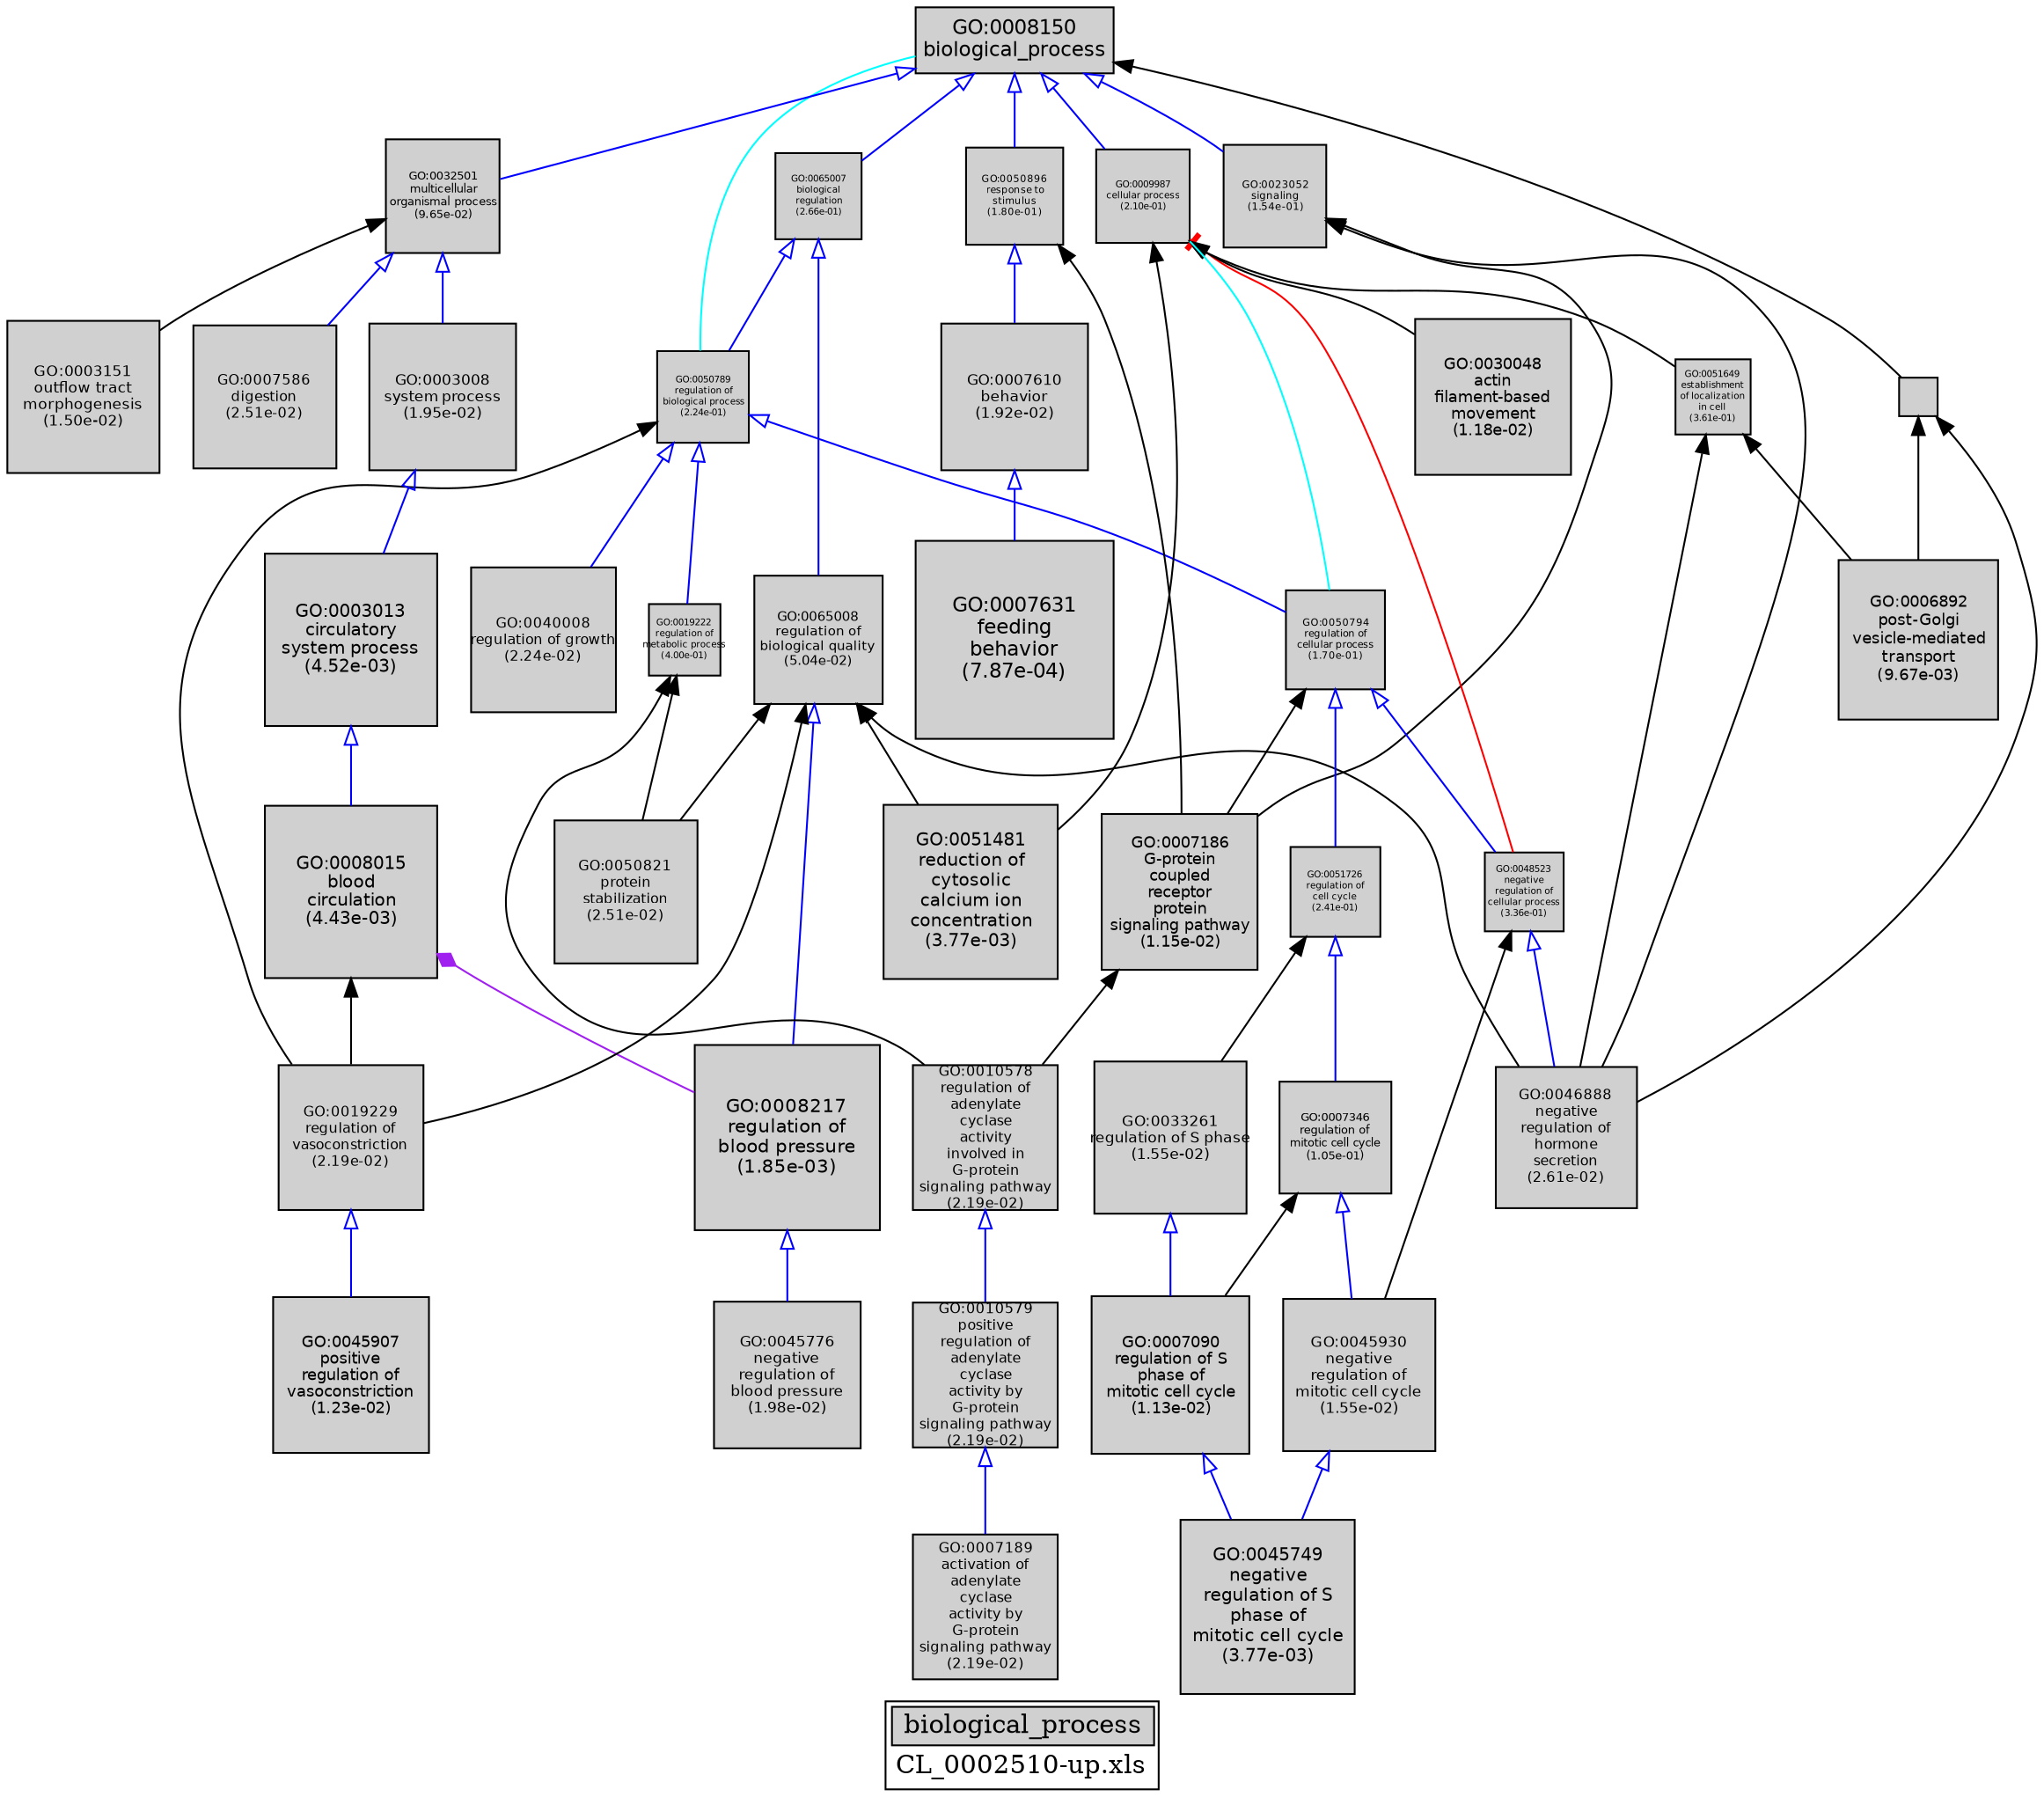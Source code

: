 digraph "biological_process" {
graph [ bgcolor = "#FFFFFF", label = <<TABLE COLOR="black" BGCOLOR="white"><TR><TD COLSPAN="2" BGCOLOR="#D0D0D0"><FONT COLOR="black">biological_process</FONT></TD></TR><TR><TD BORDER="0">CL_0002510-up.xls</TD></TR></TABLE>> ];
node [ fontname = "Helvetica" ];

subgraph "nodes" {

node [ style = "filled", fixedsize = "true", width = 1, shape = "box", fontsize = 9, fillcolor = "#D0D0D0", fontcolor = "black", color = "black" ];

"GO:0050789" [ URL = "#GO:0050789", label = <<TABLE BORDER="0"><TR><TD>GO:0050789<BR/>regulation of<BR/>biological process<BR/>(2.24e-01)</TD></TR></TABLE>>, width = 0.692238139608, shape = "box", fontsize = 5.0, height = 0.692238139608 ];
"GO:0007631" [ URL = "#GO:0007631", label = <<TABLE BORDER="0"><TR><TD>GO:0007631<BR/>feeding<BR/>behavior<BR/>(7.87e-04)</TD></TR></TABLE>>, width = 1.5, shape = "box", fontsize = 10.8, height = 1.5 ];
"GO:0051481" [ URL = "#GO:0051481", label = <<TABLE BORDER="0"><TR><TD>GO:0051481<BR/>reduction of<BR/>cytosolic<BR/>calcium ion<BR/>concentration<BR/>(3.77e-03)</TD></TR></TABLE>>, width = 1.32632689242, shape = "box", fontsize = 9.54955362543, height = 1.32632689242 ];
"GO:0007090" [ URL = "#GO:0007090", label = <<TABLE BORDER="0"><TR><TD>GO:0007090<BR/>regulation of S<BR/>phase of<BR/>mitotic cell cycle<BR/>(1.13e-02)</TD></TR></TABLE>>, width = 1.18989998504, shape = "box", fontsize = 8.56727989226, height = 1.18989998504 ];
"GO:0045930" [ URL = "#GO:0045930", label = <<TABLE BORDER="0"><TR><TD>GO:0045930<BR/>negative<BR/>regulation of<BR/>mitotic cell cycle<BR/>(1.55e-02)</TD></TR></TABLE>>, width = 1.14686211384, shape = "box", fontsize = 8.25740721967, height = 1.14686211384 ];
"GO:0008015" [ URL = "#GO:0008015", label = <<TABLE BORDER="0"><TR><TD>GO:0008015<BR/>blood<BR/>circulation<BR/>(4.43e-03)</TD></TR></TABLE>>, width = 1.3070652487, shape = "box", fontsize = 9.41086979063, height = 1.3070652487 ];
"GO:0007346" [ URL = "#GO:0007346", label = <<TABLE BORDER="0"><TR><TD>GO:0007346<BR/>regulation of<BR/>mitotic cell cycle<BR/>(1.05e-01)</TD></TR></TABLE>>, width = 0.845762738264, shape = "box", fontsize = 6.0894917155, height = 0.845762738264 ];
"GO:0003008" [ URL = "#GO:0003008", label = <<TABLE BORDER="0"><TR><TD>GO:0003008<BR/>system process<BR/>(1.95e-02)</TD></TR></TABLE>>, width = 1.11518622379, shape = "box", fontsize = 8.02934081126, height = 1.11518622379 ];
"GO:0032501" [ URL = "#GO:0032501", label = <<TABLE BORDER="0"><TR><TD>GO:0032501<BR/>multicellular<BR/>organismal process<BR/>(9.65e-02)</TD></TR></TABLE>>, width = 0.861880705478, shape = "box", fontsize = 6.20554107944, height = 0.861880705478 ];
"GO:0008217" [ URL = "#GO:0008217", label = <<TABLE BORDER="0"><TR><TD>GO:0008217<BR/>regulation of<BR/>blood pressure<BR/>(1.85e-03)</TD></TR></TABLE>>, width = 1.40805712568, shape = "box", fontsize = 10.1380113049, height = 1.40805712568 ];
"GO:0065008" [ URL = "#GO:0065008", label = <<TABLE BORDER="0"><TR><TD>GO:0065008<BR/>regulation of<BR/>biological quality<BR/>(5.04e-02)</TD></TR></TABLE>>, width = 0.972939109872, shape = "box", fontsize = 7.00516159107, height = 0.972939109872 ];
"GO:0065007" [ URL = "#GO:0065007", label = <<TABLE BORDER="0"><TR><TD>GO:0065007<BR/>biological<BR/>regulation<BR/>(2.66e-01)</TD></TR></TABLE>>, width = 0.651722214804, shape = "box", fontsize = 5.0, height = 0.651722214804 ];
"GO:0007189" [ URL = "#GO:0007189", label = <<TABLE BORDER="0"><TR><TD>GO:0007189<BR/>activation of<BR/>adenylate<BR/>cyclase<BR/>activity by<BR/>G-protein<BR/>signaling pathway<BR/>(2.19e-02)</TD></TR></TABLE>>, width = 1.09893250403, shape = "box", fontsize = 7.91231402899, height = 1.09893250403 ];
"GO:0040008" [ URL = "#GO:0040008", label = <<TABLE BORDER="0"><TR><TD>GO:0040008<BR/>regulation of growth<BR/>(2.24e-02)</TD></TR></TABLE>>, width = 1.09579337891, shape = "box", fontsize = 7.88971232813, height = 1.09579337891 ];
"GO:0050821" [ URL = "#GO:0050821", label = <<TABLE BORDER="0"><TR><TD>GO:0050821<BR/>protein<BR/>stabilization<BR/>(2.51e-02)</TD></TR></TABLE>>, width = 1.07948670756, shape = "box", fontsize = 7.77230429446, height = 1.07948670756 ];
"GO:0010578" [ URL = "#GO:0010578", label = <<TABLE BORDER="0"><TR><TD>GO:0010578<BR/>regulation of<BR/>adenylate<BR/>cyclase<BR/>activity<BR/>involved in<BR/>G-protein<BR/>signaling pathway<BR/>(2.19e-02)</TD></TR></TABLE>>, width = 1.09893250403, shape = "box", fontsize = 7.91231402899, height = 1.09893250403 ];
"GO:0051649" [ URL = "#GO:0051649", label = <<TABLE BORDER="0"><TR><TD>GO:0051649<BR/>establishment<BR/>of localization<BR/>in cell<BR/>(3.61e-01)</TD></TR></TABLE>>, width = 0.573769643484, shape = "box", fontsize = 5.0, height = 0.573769643484 ];
"GO:0045749" [ URL = "#GO:0045749", label = <<TABLE BORDER="0"><TR><TD>GO:0045749<BR/>negative<BR/>regulation of S<BR/>phase of<BR/>mitotic cell cycle<BR/>(3.77e-03)</TD></TR></TABLE>>, width = 1.32632689242, shape = "box", fontsize = 9.54955362543, height = 1.32632689242 ];
"GO:0008150" [ URL = "#GO:0008150", label = <<TABLE BORDER="0"><TR><TD>GO:0008150<BR/>biological_process</TD></TR></TABLE>>, width = 1.5, shape = "box", fontsize = 10.8 ];
"GO:0046888" [ URL = "#GO:0046888", label = <<TABLE BORDER="0"><TR><TD>GO:0046888<BR/>negative<BR/>regulation of<BR/>hormone<BR/>secretion<BR/>(2.61e-02)</TD></TR></TABLE>>, width = 1.07348897124, shape = "box", fontsize = 7.72912059294, height = 1.07348897124 ];
"GO:0048523" [ URL = "#GO:0048523", label = <<TABLE BORDER="0"><TR><TD>GO:0048523<BR/>negative<BR/>regulation of<BR/>cellular process<BR/>(3.36e-01)</TD></TR></TABLE>>, width = 0.592767732668, shape = "box", fontsize = 5.0, height = 0.592767732668 ];
"GO:0007586" [ URL = "#GO:0007586", label = <<TABLE BORDER="0"><TR><TD>GO:0007586<BR/>digestion<BR/>(2.51e-02)</TD></TR></TABLE>>, width = 1.07948670756, shape = "box", fontsize = 7.77230429446, height = 1.07948670756 ];
"GO:0019229" [ URL = "#GO:0019229", label = <<TABLE BORDER="0"><TR><TD>GO:0019229<BR/>regulation of<BR/>vasoconstriction<BR/>(2.19e-02)</TD></TR></TABLE>>, width = 1.09893250403, shape = "box", fontsize = 7.91231402899, height = 1.09893250403 ];
"GO:0019222" [ URL = "#GO:0019222", label = <<TABLE BORDER="0"><TR><TD>GO:0019222<BR/>regulation of<BR/>metabolic process<BR/>(4.00e-01)</TD></TR></TABLE>>, width = 0.545327269651, shape = "box", fontsize = 5.0, height = 0.545327269651 ];
"GO:0006810" [ URL = "#GO:0006810", label = "", width = 0.293529510835, shape = "box", height = 0.293529510835 ];
"GO:0033261" [ URL = "#GO:0033261", label = <<TABLE BORDER="0"><TR><TD>GO:0033261<BR/>regulation of S phase<BR/>(1.55e-02)</TD></TR></TABLE>>, width = 1.14686211384, shape = "box", fontsize = 8.25740721967, height = 1.14686211384 ];
"GO:0030048" [ URL = "#GO:0030048", label = <<TABLE BORDER="0"><TR><TD>GO:0030048<BR/>actin<BR/>filament-based<BR/>movement<BR/>(1.18e-02)</TD></TR></TABLE>>, width = 1.18378884922, shape = "box", fontsize = 8.52327971438, height = 1.18378884922 ];
"GO:0045776" [ URL = "#GO:0045776", label = <<TABLE BORDER="0"><TR><TD>GO:0045776<BR/>negative<BR/>regulation of<BR/>blood pressure<BR/>(1.98e-02)</TD></TR></TABLE>>, width = 1.11334184868, shape = "box", fontsize = 8.01606131047, height = 1.11334184868 ];
"GO:0007610" [ URL = "#GO:0007610", label = <<TABLE BORDER="0"><TR><TD>GO:0007610<BR/>behavior<BR/>(1.92e-02)</TD></TR></TABLE>>, width = 1.11761914981, shape = "box", fontsize = 8.04685787864, height = 1.11761914981 ];
"GO:0003013" [ URL = "#GO:0003013", label = <<TABLE BORDER="0"><TR><TD>GO:0003013<BR/>circulatory<BR/>system process<BR/>(4.52e-03)</TD></TR></TABLE>>, width = 1.30463657857, shape = "box", fontsize = 9.39338336571, height = 1.30463657857 ];
"GO:0023052" [ URL = "#GO:0023052", label = <<TABLE BORDER="0"><TR><TD>GO:0023052<BR/>signaling<BR/>(1.54e-01)</TD></TR></TABLE>>, width = 0.771956799676, shape = "box", fontsize = 5.55808895767, height = 0.771956799676 ];
"GO:0045907" [ URL = "#GO:0045907", label = <<TABLE BORDER="0"><TR><TD>GO:0045907<BR/>positive<BR/>regulation of<BR/>vasoconstriction<BR/>(1.23e-02)</TD></TR></TABLE>>, width = 1.17792118277, shape = "box", fontsize = 8.48103251596, height = 1.17792118277 ];
"GO:0050896" [ URL = "#GO:0050896", label = <<TABLE BORDER="0"><TR><TD>GO:0050896<BR/>response to<BR/>stimulus<BR/>(1.80e-01)</TD></TR></TABLE>>, width = 0.73986805894, shape = "box", fontsize = 5.32705002437, height = 0.73986805894 ];
"GO:0010579" [ URL = "#GO:0010579", label = <<TABLE BORDER="0"><TR><TD>GO:0010579<BR/>positive<BR/>regulation of<BR/>adenylate<BR/>cyclase<BR/>activity by<BR/>G-protein<BR/>signaling pathway<BR/>(2.19e-02)</TD></TR></TABLE>>, width = 1.09893250403, shape = "box", fontsize = 7.91231402899, height = 1.09893250403 ];
"GO:0050794" [ URL = "#GO:0050794", label = <<TABLE BORDER="0"><TR><TD>GO:0050794<BR/>regulation of<BR/>cellular process<BR/>(1.70e-01)</TD></TR></TABLE>>, width = 0.751470395716, shape = "box", fontsize = 5.41058684916, height = 0.751470395716 ];
"GO:0007186" [ URL = "#GO:0007186", label = <<TABLE BORDER="0"><TR><TD>GO:0007186<BR/>G-protein<BR/>coupled<BR/>receptor<BR/>protein<BR/>signaling pathway<BR/>(1.15e-02)</TD></TR></TABLE>>, width = 1.18732410993, shape = "box", fontsize = 8.54873359151, height = 1.18732410993 ];
"GO:0006892" [ URL = "#GO:0006892", label = <<TABLE BORDER="0"><TR><TD>GO:0006892<BR/>post-Golgi<BR/>vesicle-mediated<BR/>transport<BR/>(9.67e-03)</TD></TR></TABLE>>, width = 1.20993909364, shape = "box", fontsize = 8.71156147421, height = 1.20993909364 ];
"GO:0003151" [ URL = "#GO:0003151", label = <<TABLE BORDER="0"><TR><TD>GO:0003151<BR/>outflow tract<BR/>morphogenesis<BR/>(1.50e-02)</TD></TR></TABLE>>, width = 1.15161486447, shape = "box", fontsize = 8.29162702416, height = 1.15161486447 ];
"GO:0051726" [ URL = "#GO:0051726", label = <<TABLE BORDER="0"><TR><TD>GO:0051726<BR/>regulation of<BR/>cell cycle<BR/>(2.41e-01)</TD></TR></TABLE>>, width = 0.675100163514, shape = "box", fontsize = 5.0, height = 0.675100163514 ];
"GO:0009987" [ URL = "#GO:0009987", label = <<TABLE BORDER="0"><TR><TD>GO:0009987<BR/>cellular process<BR/>(2.10e-01)</TD></TR></TABLE>>, width = 0.706609746652, shape = "box", fontsize = 5.0875901759, height = 0.706609746652 ];
}
subgraph "edges" {


edge [ dir = "back", weight = 1 ];
subgraph "regulates" {


edge [ color = "cyan", arrowtail = "none" ];
subgraph "positive" {


edge [ color = "green", arrowtail = "vee" ];
}
subgraph "negative" {


edge [ color = "red", arrowtail = "tee" ];
"GO:0009987" -> "GO:0048523";
}
"GO:0009987" -> "GO:0050794";
"GO:0008150" -> "GO:0050789";
}
subgraph "part_of" {


edge [ color = "purple", arrowtail = "diamond", weight = 2.5 ];
"GO:0008015" -> "GO:0008217";
}
subgraph "is_a" {


edge [ color = "blue", arrowtail = "empty", weight = 5.0 ];
"GO:0008217" -> "GO:0045776";
"GO:0010579" -> "GO:0007189";
"GO:0050794" -> "GO:0048523";
"GO:0065007" -> "GO:0065008";
"GO:0032501" -> "GO:0007586";
"GO:0065007" -> "GO:0050789";
"GO:0008150" -> "GO:0032501";
"GO:0050789" -> "GO:0040008";
"GO:0050789" -> "GO:0050794";
"GO:0003008" -> "GO:0003013";
"GO:0007610" -> "GO:0007631";
"GO:0007090" -> "GO:0045749";
"GO:0032501" -> "GO:0003008";
"GO:0010578" -> "GO:0010579";
"GO:0003013" -> "GO:0008015";
"GO:0045930" -> "GO:0045749";
"GO:0008150" -> "GO:0023052";
"GO:0048523" -> "GO:0046888";
"GO:0050896" -> "GO:0007610";
"GO:0008150" -> "GO:0065007";
"GO:0051726" -> "GO:0007346";
"GO:0007346" -> "GO:0045930";
"GO:0019229" -> "GO:0045907";
"GO:0033261" -> "GO:0007090";
"GO:0008150" -> "GO:0009987";
"GO:0008150" -> "GO:0050896";
"GO:0050794" -> "GO:0051726";
"GO:0050789" -> "GO:0019222";
"GO:0065008" -> "GO:0008217";
}
"GO:0019222" -> "GO:0050821";
"GO:0032501" -> "GO:0003151";
"GO:0050896" -> "GO:0007186";
"GO:0051726" -> "GO:0033261";
"GO:0019222" -> "GO:0010578";
"GO:0007346" -> "GO:0007090";
"GO:0065008" -> "GO:0050821";
"GO:0050794" -> "GO:0007186";
"GO:0023052" -> "GO:0007186";
"GO:0051649" -> "GO:0006892";
"GO:0050789" -> "GO:0019229";
"GO:0048523" -> "GO:0045930";
"GO:0006810" -> "GO:0006892";
"GO:0009987" -> "GO:0030048";
"GO:0009987" -> "GO:0051649";
"GO:0008015" -> "GO:0019229";
"GO:0007186" -> "GO:0010578";
"GO:0023052" -> "GO:0046888";
"GO:0065008" -> "GO:0019229";
"GO:0009987" -> "GO:0051481";
"GO:0051649" -> "GO:0046888";
"GO:0065008" -> "GO:0046888";
"GO:0008150" -> "GO:0006810";
"GO:0065008" -> "GO:0051481";
"GO:0006810" -> "GO:0046888";
}
}
